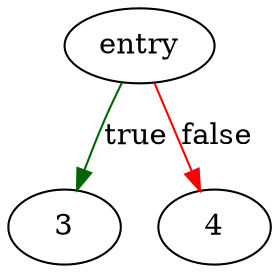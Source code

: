 digraph "hash_init" {
	// Node definitions.
	0 [label=entry];
	3;
	4;

	// Edge definitions.
	0 -> 3 [
		color=darkgreen
		label=true
	];
	0 -> 4 [
		color=red
		label=false
	];
}